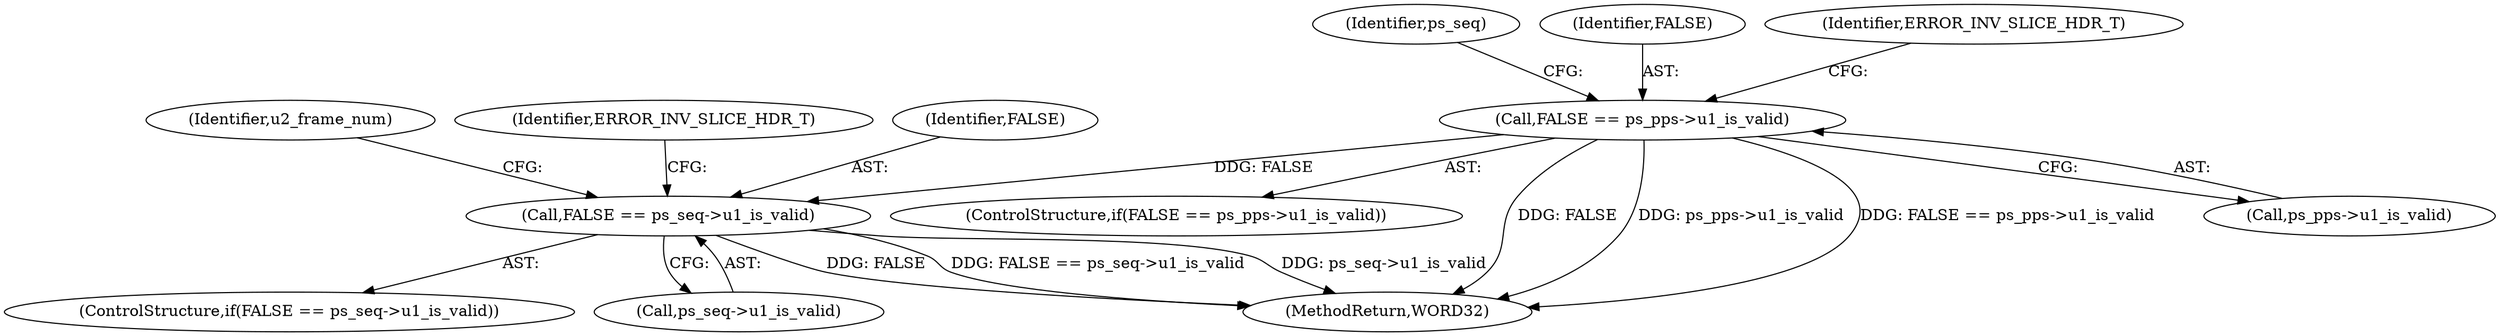 digraph "0_Android_9a00f562a612d56e7b2b989d168647db900ba6cf_0@pointer" {
"1000439" [label="(Call,FALSE == ps_pps->u1_is_valid)"];
"1000458" [label="(Call,FALSE == ps_seq->u1_is_valid)"];
"1000460" [label="(Call,ps_seq->u1_is_valid)"];
"1000441" [label="(Call,ps_pps->u1_is_valid)"];
"1000439" [label="(Call,FALSE == ps_pps->u1_is_valid)"];
"1000448" [label="(Identifier,ps_seq)"];
"1000438" [label="(ControlStructure,if(FALSE == ps_pps->u1_is_valid))"];
"1002568" [label="(MethodReturn,WORD32)"];
"1000458" [label="(Call,FALSE == ps_seq->u1_is_valid)"];
"1000440" [label="(Identifier,FALSE)"];
"1000466" [label="(Identifier,u2_frame_num)"];
"1000464" [label="(Identifier,ERROR_INV_SLICE_HDR_T)"];
"1000459" [label="(Identifier,FALSE)"];
"1000457" [label="(ControlStructure,if(FALSE == ps_seq->u1_is_valid))"];
"1000446" [label="(Identifier,ERROR_INV_SLICE_HDR_T)"];
"1000439" -> "1000438"  [label="AST: "];
"1000439" -> "1000441"  [label="CFG: "];
"1000440" -> "1000439"  [label="AST: "];
"1000441" -> "1000439"  [label="AST: "];
"1000446" -> "1000439"  [label="CFG: "];
"1000448" -> "1000439"  [label="CFG: "];
"1000439" -> "1002568"  [label="DDG: FALSE"];
"1000439" -> "1002568"  [label="DDG: ps_pps->u1_is_valid"];
"1000439" -> "1002568"  [label="DDG: FALSE == ps_pps->u1_is_valid"];
"1000439" -> "1000458"  [label="DDG: FALSE"];
"1000458" -> "1000457"  [label="AST: "];
"1000458" -> "1000460"  [label="CFG: "];
"1000459" -> "1000458"  [label="AST: "];
"1000460" -> "1000458"  [label="AST: "];
"1000464" -> "1000458"  [label="CFG: "];
"1000466" -> "1000458"  [label="CFG: "];
"1000458" -> "1002568"  [label="DDG: ps_seq->u1_is_valid"];
"1000458" -> "1002568"  [label="DDG: FALSE"];
"1000458" -> "1002568"  [label="DDG: FALSE == ps_seq->u1_is_valid"];
}
